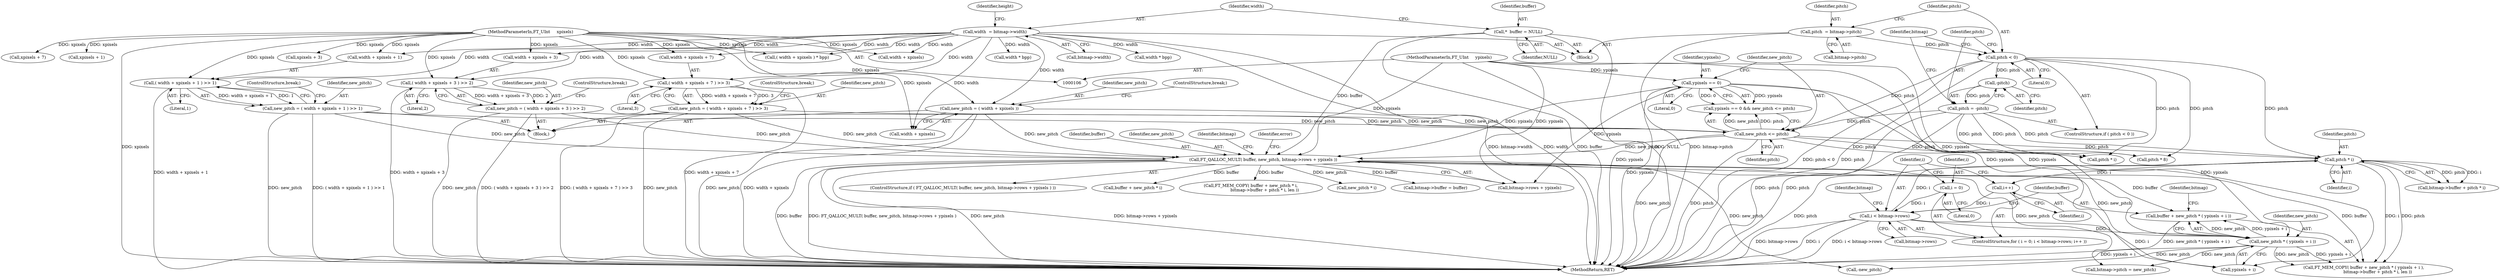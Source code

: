 digraph "0_savannah_b3500af717010137046ec4076d1e1c0641e33727_2@pointer" {
"1000359" [label="(Call,buffer + new_pitch * ( ypixels + i ))"];
"1000320" [label="(Call,FT_QALLOC_MULT( buffer, new_pitch, bitmap->rows + ypixels ))"];
"1000120" [label="(Call,*  buffer = NULL)"];
"1000199" [label="(Call,new_pitch = ( width + xpixels ))"];
"1000123" [label="(Call,width  = bitmap->width)"];
"1000109" [label="(MethodParameterIn,FT_UInt     xpixels)"];
"1000183" [label="(Call,new_pitch = ( width + xpixels + 1 ) >> 1)"];
"1000185" [label="(Call,( width + xpixels + 1 ) >> 1)"];
"1000155" [label="(Call,new_pitch = ( width + xpixels + 7 ) >> 3)"];
"1000157" [label="(Call,( width + xpixels + 7 ) >> 3)"];
"1000214" [label="(Call,new_pitch <= pitch)"];
"1000169" [label="(Call,new_pitch = ( width + xpixels + 3 ) >> 2)"];
"1000171" [label="(Call,( width + xpixels + 3 ) >> 2)"];
"1000139" [label="(Call,pitch < 0)"];
"1000133" [label="(Call,pitch  = bitmap->pitch)"];
"1000142" [label="(Call,pitch = -pitch)"];
"1000144" [label="(Call,-pitch)"];
"1000211" [label="(Call,ypixels == 0)"];
"1000110" [label="(MethodParameterIn,FT_UInt     ypixels)"];
"1000361" [label="(Call,new_pitch * ( ypixels + i ))"];
"1000351" [label="(Call,i < bitmap->rows)"];
"1000348" [label="(Call,i = 0)"];
"1000356" [label="(Call,i++)"];
"1000370" [label="(Call,pitch * i)"];
"1000177" [label="(Literal,2)"];
"1000321" [label="(Identifier,buffer)"];
"1000170" [label="(Identifier,new_pitch)"];
"1000200" [label="(Identifier,new_pitch)"];
"1000347" [label="(ControlStructure,for ( i = 0; i < bitmap->rows; i++ ))"];
"1000322" [label="(Identifier,new_pitch)"];
"1000163" [label="(Literal,3)"];
"1000133" [label="(Call,pitch  = bitmap->pitch)"];
"1000348" [label="(Call,i = 0)"];
"1000210" [label="(Call,ypixels == 0 && new_pitch <= pitch)"];
"1000171" [label="(Call,( width + xpixels + 3 ) >> 2)"];
"1000178" [label="(ControlStructure,break;)"];
"1000413" [label="(Identifier,bitmap)"];
"1000199" [label="(Call,new_pitch = ( width + xpixels ))"];
"1000129" [label="(Identifier,height)"];
"1000212" [label="(Identifier,ypixels)"];
"1000188" [label="(Call,xpixels + 1)"];
"1000123" [label="(Call,width  = bitmap->width)"];
"1000370" [label="(Call,pitch * i)"];
"1000157" [label="(Call,( width + xpixels + 7 ) >> 3)"];
"1000228" [label="(Call,width + xpixels)"];
"1000134" [label="(Identifier,pitch)"];
"1000356" [label="(Call,i++)"];
"1000333" [label="(Identifier,bitmap)"];
"1000120" [label="(Call,*  buffer = NULL)"];
"1000124" [label="(Identifier,width)"];
"1000319" [label="(ControlStructure,if ( FT_QALLOC_MULT( buffer, new_pitch, bitmap->rows + ypixels ) ))"];
"1000371" [label="(Identifier,pitch)"];
"1000381" [label="(Call,width * bpp)"];
"1000323" [label="(Call,bitmap->rows + ypixels)"];
"1000227" [label="(Call,( width + xpixels ) * bpp)"];
"1000329" [label="(Identifier,error)"];
"1000144" [label="(Call,-pitch)"];
"1000125" [label="(Call,bitmap->width)"];
"1000398" [label="(Call,buffer + new_pitch * i)"];
"1000407" [label="(Call,pitch * i)"];
"1000352" [label="(Identifier,i)"];
"1000358" [label="(Call,FT_MEM_COPY( buffer + new_pitch * ( ypixels + i ),\n                     bitmap->buffer + pitch * i, len ))"];
"1000138" [label="(ControlStructure,if ( pitch < 0 ))"];
"1000143" [label="(Identifier,pitch)"];
"1000216" [label="(Identifier,pitch)"];
"1000430" [label="(Call,bitmap->pitch = new_pitch)"];
"1000184" [label="(Identifier,new_pitch)"];
"1000141" [label="(Literal,0)"];
"1000172" [label="(Call,width + xpixels + 3)"];
"1000191" [label="(Literal,1)"];
"1000140" [label="(Identifier,pitch)"];
"1000397" [label="(Call,FT_MEM_COPY( buffer + new_pitch * i,\n                     bitmap->buffer + pitch * i, len ))"];
"1000122" [label="(Identifier,NULL)"];
"1000139" [label="(Call,pitch < 0)"];
"1000183" [label="(Call,new_pitch = ( width + xpixels + 1 ) >> 1)"];
"1000174" [label="(Call,xpixels + 3)"];
"1000148" [label="(Identifier,bitmap)"];
"1000192" [label="(ControlStructure,break;)"];
"1000363" [label="(Call,ypixels + i)"];
"1000213" [label="(Literal,0)"];
"1000158" [label="(Call,width + xpixels + 7)"];
"1000186" [label="(Call,width + xpixels + 1)"];
"1000109" [label="(MethodParameterIn,FT_UInt     xpixels)"];
"1000110" [label="(MethodParameterIn,FT_UInt     ypixels)"];
"1000400" [label="(Call,new_pitch * i)"];
"1000362" [label="(Identifier,new_pitch)"];
"1000366" [label="(Call,bitmap->buffer + pitch * i)"];
"1000215" [label="(Identifier,new_pitch)"];
"1000368" [label="(Identifier,bitmap)"];
"1000121" [label="(Identifier,buffer)"];
"1000351" [label="(Call,i < bitmap->rows)"];
"1000185" [label="(Call,( width + xpixels + 1 ) >> 1)"];
"1000360" [label="(Identifier,buffer)"];
"1000155" [label="(Call,new_pitch = ( width + xpixels + 7 ) >> 3)"];
"1000204" [label="(ControlStructure,break;)"];
"1000350" [label="(Literal,0)"];
"1000135" [label="(Call,bitmap->pitch)"];
"1000201" [label="(Call,width + xpixels)"];
"1000349" [label="(Identifier,i)"];
"1000428" [label="(Call,-new_pitch)"];
"1000164" [label="(ControlStructure,break;)"];
"1000357" [label="(Identifier,i)"];
"1000169" [label="(Call,new_pitch = ( width + xpixels + 3 ) >> 2)"];
"1000415" [label="(Call,bitmap->buffer = buffer)"];
"1000437" [label="(MethodReturn,RET)"];
"1000214" [label="(Call,new_pitch <= pitch)"];
"1000111" [label="(Block,)"];
"1000160" [label="(Call,xpixels + 7)"];
"1000361" [label="(Call,new_pitch * ( ypixels + i ))"];
"1000221" [label="(Call,pitch * 8)"];
"1000342" [label="(Call,width * bpp)"];
"1000150" [label="(Block,)"];
"1000372" [label="(Identifier,i)"];
"1000142" [label="(Call,pitch = -pitch)"];
"1000359" [label="(Call,buffer + new_pitch * ( ypixels + i ))"];
"1000156" [label="(Identifier,new_pitch)"];
"1000353" [label="(Call,bitmap->rows)"];
"1000320" [label="(Call,FT_QALLOC_MULT( buffer, new_pitch, bitmap->rows + ypixels ))"];
"1000211" [label="(Call,ypixels == 0)"];
"1000145" [label="(Identifier,pitch)"];
"1000359" -> "1000358"  [label="AST: "];
"1000359" -> "1000361"  [label="CFG: "];
"1000360" -> "1000359"  [label="AST: "];
"1000361" -> "1000359"  [label="AST: "];
"1000368" -> "1000359"  [label="CFG: "];
"1000359" -> "1000437"  [label="DDG: new_pitch * ( ypixels + i )"];
"1000320" -> "1000359"  [label="DDG: buffer"];
"1000361" -> "1000359"  [label="DDG: new_pitch"];
"1000361" -> "1000359"  [label="DDG: ypixels + i"];
"1000320" -> "1000319"  [label="AST: "];
"1000320" -> "1000323"  [label="CFG: "];
"1000321" -> "1000320"  [label="AST: "];
"1000322" -> "1000320"  [label="AST: "];
"1000323" -> "1000320"  [label="AST: "];
"1000329" -> "1000320"  [label="CFG: "];
"1000333" -> "1000320"  [label="CFG: "];
"1000320" -> "1000437"  [label="DDG: new_pitch"];
"1000320" -> "1000437"  [label="DDG: bitmap->rows + ypixels"];
"1000320" -> "1000437"  [label="DDG: buffer"];
"1000320" -> "1000437"  [label="DDG: FT_QALLOC_MULT( buffer, new_pitch, bitmap->rows + ypixels )"];
"1000120" -> "1000320"  [label="DDG: buffer"];
"1000199" -> "1000320"  [label="DDG: new_pitch"];
"1000183" -> "1000320"  [label="DDG: new_pitch"];
"1000155" -> "1000320"  [label="DDG: new_pitch"];
"1000214" -> "1000320"  [label="DDG: new_pitch"];
"1000169" -> "1000320"  [label="DDG: new_pitch"];
"1000211" -> "1000320"  [label="DDG: ypixels"];
"1000110" -> "1000320"  [label="DDG: ypixels"];
"1000320" -> "1000358"  [label="DDG: buffer"];
"1000320" -> "1000361"  [label="DDG: new_pitch"];
"1000320" -> "1000397"  [label="DDG: buffer"];
"1000320" -> "1000398"  [label="DDG: buffer"];
"1000320" -> "1000400"  [label="DDG: new_pitch"];
"1000320" -> "1000415"  [label="DDG: buffer"];
"1000320" -> "1000428"  [label="DDG: new_pitch"];
"1000320" -> "1000430"  [label="DDG: new_pitch"];
"1000120" -> "1000111"  [label="AST: "];
"1000120" -> "1000122"  [label="CFG: "];
"1000121" -> "1000120"  [label="AST: "];
"1000122" -> "1000120"  [label="AST: "];
"1000124" -> "1000120"  [label="CFG: "];
"1000120" -> "1000437"  [label="DDG: buffer"];
"1000120" -> "1000437"  [label="DDG: NULL"];
"1000199" -> "1000150"  [label="AST: "];
"1000199" -> "1000201"  [label="CFG: "];
"1000200" -> "1000199"  [label="AST: "];
"1000201" -> "1000199"  [label="AST: "];
"1000204" -> "1000199"  [label="CFG: "];
"1000199" -> "1000437"  [label="DDG: width + xpixels"];
"1000199" -> "1000437"  [label="DDG: new_pitch"];
"1000123" -> "1000199"  [label="DDG: width"];
"1000109" -> "1000199"  [label="DDG: xpixels"];
"1000199" -> "1000214"  [label="DDG: new_pitch"];
"1000123" -> "1000111"  [label="AST: "];
"1000123" -> "1000125"  [label="CFG: "];
"1000124" -> "1000123"  [label="AST: "];
"1000125" -> "1000123"  [label="AST: "];
"1000129" -> "1000123"  [label="CFG: "];
"1000123" -> "1000437"  [label="DDG: bitmap->width"];
"1000123" -> "1000437"  [label="DDG: width"];
"1000123" -> "1000157"  [label="DDG: width"];
"1000123" -> "1000158"  [label="DDG: width"];
"1000123" -> "1000171"  [label="DDG: width"];
"1000123" -> "1000172"  [label="DDG: width"];
"1000123" -> "1000185"  [label="DDG: width"];
"1000123" -> "1000186"  [label="DDG: width"];
"1000123" -> "1000201"  [label="DDG: width"];
"1000123" -> "1000227"  [label="DDG: width"];
"1000123" -> "1000228"  [label="DDG: width"];
"1000123" -> "1000342"  [label="DDG: width"];
"1000123" -> "1000381"  [label="DDG: width"];
"1000109" -> "1000106"  [label="AST: "];
"1000109" -> "1000437"  [label="DDG: xpixels"];
"1000109" -> "1000157"  [label="DDG: xpixels"];
"1000109" -> "1000158"  [label="DDG: xpixels"];
"1000109" -> "1000160"  [label="DDG: xpixels"];
"1000109" -> "1000171"  [label="DDG: xpixels"];
"1000109" -> "1000172"  [label="DDG: xpixels"];
"1000109" -> "1000174"  [label="DDG: xpixels"];
"1000109" -> "1000185"  [label="DDG: xpixels"];
"1000109" -> "1000186"  [label="DDG: xpixels"];
"1000109" -> "1000188"  [label="DDG: xpixels"];
"1000109" -> "1000201"  [label="DDG: xpixels"];
"1000109" -> "1000227"  [label="DDG: xpixels"];
"1000109" -> "1000228"  [label="DDG: xpixels"];
"1000183" -> "1000150"  [label="AST: "];
"1000183" -> "1000185"  [label="CFG: "];
"1000184" -> "1000183"  [label="AST: "];
"1000185" -> "1000183"  [label="AST: "];
"1000192" -> "1000183"  [label="CFG: "];
"1000183" -> "1000437"  [label="DDG: ( width + xpixels + 1 ) >> 1"];
"1000183" -> "1000437"  [label="DDG: new_pitch"];
"1000185" -> "1000183"  [label="DDG: width + xpixels + 1"];
"1000185" -> "1000183"  [label="DDG: 1"];
"1000183" -> "1000214"  [label="DDG: new_pitch"];
"1000185" -> "1000191"  [label="CFG: "];
"1000186" -> "1000185"  [label="AST: "];
"1000191" -> "1000185"  [label="AST: "];
"1000185" -> "1000437"  [label="DDG: width + xpixels + 1"];
"1000155" -> "1000150"  [label="AST: "];
"1000155" -> "1000157"  [label="CFG: "];
"1000156" -> "1000155"  [label="AST: "];
"1000157" -> "1000155"  [label="AST: "];
"1000164" -> "1000155"  [label="CFG: "];
"1000155" -> "1000437"  [label="DDG: ( width + xpixels + 7 ) >> 3"];
"1000155" -> "1000437"  [label="DDG: new_pitch"];
"1000157" -> "1000155"  [label="DDG: width + xpixels + 7"];
"1000157" -> "1000155"  [label="DDG: 3"];
"1000155" -> "1000214"  [label="DDG: new_pitch"];
"1000157" -> "1000163"  [label="CFG: "];
"1000158" -> "1000157"  [label="AST: "];
"1000163" -> "1000157"  [label="AST: "];
"1000157" -> "1000437"  [label="DDG: width + xpixels + 7"];
"1000214" -> "1000210"  [label="AST: "];
"1000214" -> "1000216"  [label="CFG: "];
"1000215" -> "1000214"  [label="AST: "];
"1000216" -> "1000214"  [label="AST: "];
"1000210" -> "1000214"  [label="CFG: "];
"1000214" -> "1000437"  [label="DDG: pitch"];
"1000214" -> "1000437"  [label="DDG: new_pitch"];
"1000214" -> "1000210"  [label="DDG: new_pitch"];
"1000214" -> "1000210"  [label="DDG: pitch"];
"1000169" -> "1000214"  [label="DDG: new_pitch"];
"1000139" -> "1000214"  [label="DDG: pitch"];
"1000142" -> "1000214"  [label="DDG: pitch"];
"1000214" -> "1000221"  [label="DDG: pitch"];
"1000214" -> "1000370"  [label="DDG: pitch"];
"1000214" -> "1000407"  [label="DDG: pitch"];
"1000169" -> "1000150"  [label="AST: "];
"1000169" -> "1000171"  [label="CFG: "];
"1000170" -> "1000169"  [label="AST: "];
"1000171" -> "1000169"  [label="AST: "];
"1000178" -> "1000169"  [label="CFG: "];
"1000169" -> "1000437"  [label="DDG: ( width + xpixels + 3 ) >> 2"];
"1000169" -> "1000437"  [label="DDG: new_pitch"];
"1000171" -> "1000169"  [label="DDG: width + xpixels + 3"];
"1000171" -> "1000169"  [label="DDG: 2"];
"1000171" -> "1000177"  [label="CFG: "];
"1000172" -> "1000171"  [label="AST: "];
"1000177" -> "1000171"  [label="AST: "];
"1000171" -> "1000437"  [label="DDG: width + xpixels + 3"];
"1000139" -> "1000138"  [label="AST: "];
"1000139" -> "1000141"  [label="CFG: "];
"1000140" -> "1000139"  [label="AST: "];
"1000141" -> "1000139"  [label="AST: "];
"1000143" -> "1000139"  [label="CFG: "];
"1000148" -> "1000139"  [label="CFG: "];
"1000139" -> "1000437"  [label="DDG: pitch < 0"];
"1000139" -> "1000437"  [label="DDG: pitch"];
"1000133" -> "1000139"  [label="DDG: pitch"];
"1000139" -> "1000144"  [label="DDG: pitch"];
"1000139" -> "1000221"  [label="DDG: pitch"];
"1000139" -> "1000370"  [label="DDG: pitch"];
"1000139" -> "1000407"  [label="DDG: pitch"];
"1000133" -> "1000111"  [label="AST: "];
"1000133" -> "1000135"  [label="CFG: "];
"1000134" -> "1000133"  [label="AST: "];
"1000135" -> "1000133"  [label="AST: "];
"1000140" -> "1000133"  [label="CFG: "];
"1000133" -> "1000437"  [label="DDG: bitmap->pitch"];
"1000142" -> "1000138"  [label="AST: "];
"1000142" -> "1000144"  [label="CFG: "];
"1000143" -> "1000142"  [label="AST: "];
"1000144" -> "1000142"  [label="AST: "];
"1000148" -> "1000142"  [label="CFG: "];
"1000142" -> "1000437"  [label="DDG: -pitch"];
"1000142" -> "1000437"  [label="DDG: pitch"];
"1000144" -> "1000142"  [label="DDG: pitch"];
"1000142" -> "1000221"  [label="DDG: pitch"];
"1000142" -> "1000370"  [label="DDG: pitch"];
"1000142" -> "1000407"  [label="DDG: pitch"];
"1000144" -> "1000145"  [label="CFG: "];
"1000145" -> "1000144"  [label="AST: "];
"1000211" -> "1000210"  [label="AST: "];
"1000211" -> "1000213"  [label="CFG: "];
"1000212" -> "1000211"  [label="AST: "];
"1000213" -> "1000211"  [label="AST: "];
"1000215" -> "1000211"  [label="CFG: "];
"1000210" -> "1000211"  [label="CFG: "];
"1000211" -> "1000437"  [label="DDG: ypixels"];
"1000211" -> "1000210"  [label="DDG: ypixels"];
"1000211" -> "1000210"  [label="DDG: 0"];
"1000110" -> "1000211"  [label="DDG: ypixels"];
"1000211" -> "1000323"  [label="DDG: ypixels"];
"1000211" -> "1000361"  [label="DDG: ypixels"];
"1000211" -> "1000363"  [label="DDG: ypixels"];
"1000110" -> "1000106"  [label="AST: "];
"1000110" -> "1000437"  [label="DDG: ypixels"];
"1000110" -> "1000323"  [label="DDG: ypixels"];
"1000110" -> "1000361"  [label="DDG: ypixels"];
"1000110" -> "1000363"  [label="DDG: ypixels"];
"1000361" -> "1000363"  [label="CFG: "];
"1000362" -> "1000361"  [label="AST: "];
"1000363" -> "1000361"  [label="AST: "];
"1000361" -> "1000437"  [label="DDG: ypixels + i"];
"1000361" -> "1000358"  [label="DDG: new_pitch"];
"1000361" -> "1000358"  [label="DDG: ypixels + i"];
"1000351" -> "1000361"  [label="DDG: i"];
"1000361" -> "1000428"  [label="DDG: new_pitch"];
"1000361" -> "1000430"  [label="DDG: new_pitch"];
"1000351" -> "1000347"  [label="AST: "];
"1000351" -> "1000353"  [label="CFG: "];
"1000352" -> "1000351"  [label="AST: "];
"1000353" -> "1000351"  [label="AST: "];
"1000360" -> "1000351"  [label="CFG: "];
"1000413" -> "1000351"  [label="CFG: "];
"1000351" -> "1000437"  [label="DDG: i < bitmap->rows"];
"1000351" -> "1000437"  [label="DDG: bitmap->rows"];
"1000351" -> "1000437"  [label="DDG: i"];
"1000348" -> "1000351"  [label="DDG: i"];
"1000356" -> "1000351"  [label="DDG: i"];
"1000351" -> "1000363"  [label="DDG: i"];
"1000351" -> "1000370"  [label="DDG: i"];
"1000348" -> "1000347"  [label="AST: "];
"1000348" -> "1000350"  [label="CFG: "];
"1000349" -> "1000348"  [label="AST: "];
"1000350" -> "1000348"  [label="AST: "];
"1000352" -> "1000348"  [label="CFG: "];
"1000356" -> "1000347"  [label="AST: "];
"1000356" -> "1000357"  [label="CFG: "];
"1000357" -> "1000356"  [label="AST: "];
"1000352" -> "1000356"  [label="CFG: "];
"1000370" -> "1000356"  [label="DDG: i"];
"1000370" -> "1000366"  [label="AST: "];
"1000370" -> "1000372"  [label="CFG: "];
"1000371" -> "1000370"  [label="AST: "];
"1000372" -> "1000370"  [label="AST: "];
"1000366" -> "1000370"  [label="CFG: "];
"1000370" -> "1000437"  [label="DDG: pitch"];
"1000370" -> "1000358"  [label="DDG: pitch"];
"1000370" -> "1000358"  [label="DDG: i"];
"1000370" -> "1000366"  [label="DDG: pitch"];
"1000370" -> "1000366"  [label="DDG: i"];
}

